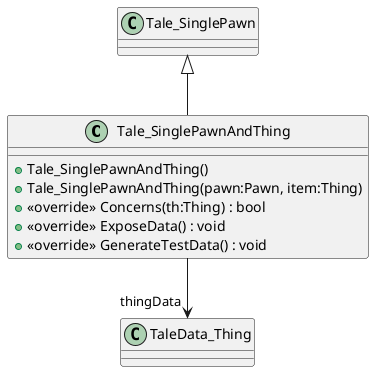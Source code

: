 @startuml
class Tale_SinglePawnAndThing {
    + Tale_SinglePawnAndThing()
    + Tale_SinglePawnAndThing(pawn:Pawn, item:Thing)
    + <<override>> Concerns(th:Thing) : bool
    + <<override>> ExposeData() : void
    + <<override>> GenerateTestData() : void
}
Tale_SinglePawn <|-- Tale_SinglePawnAndThing
Tale_SinglePawnAndThing --> "thingData" TaleData_Thing
@enduml
